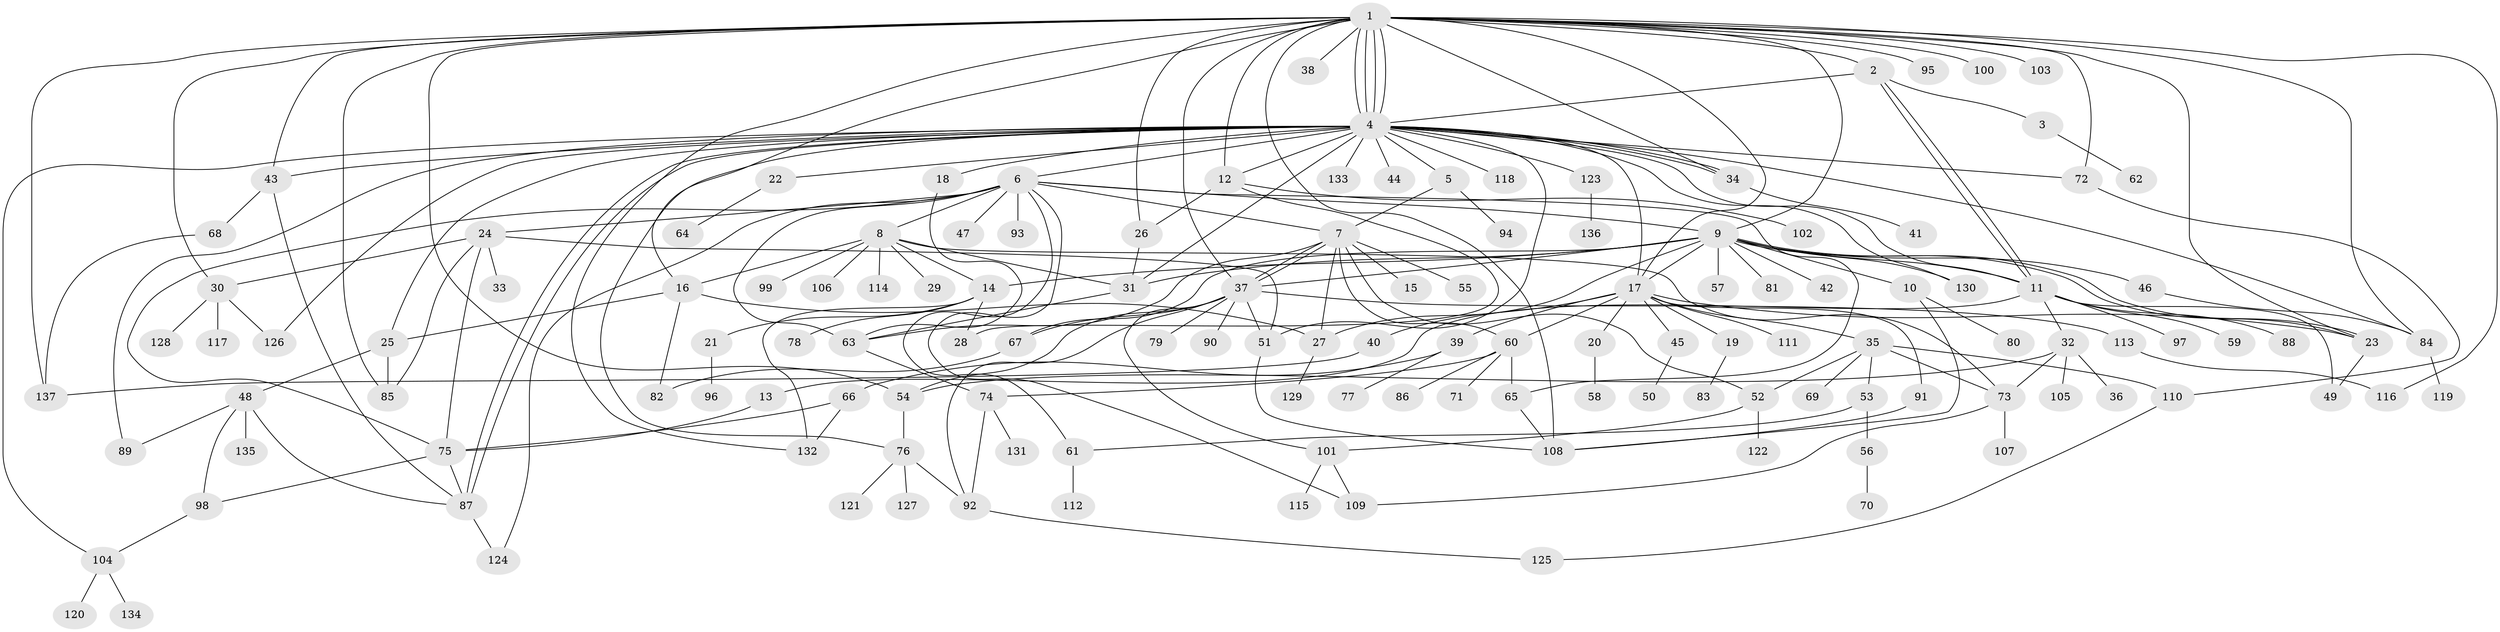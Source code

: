 // coarse degree distribution, {20: 0.014705882352941176, 5: 0.04411764705882353, 1: 0.5441176470588235, 27: 0.014705882352941176, 3: 0.08823529411764706, 12: 0.014705882352941176, 17: 0.014705882352941176, 9: 0.014705882352941176, 16: 0.014705882352941176, 2: 0.10294117647058823, 10: 0.014705882352941176, 7: 0.014705882352941176, 14: 0.014705882352941176, 8: 0.029411764705882353, 4: 0.04411764705882353, 6: 0.014705882352941176}
// Generated by graph-tools (version 1.1) at 2025/18/03/04/25 18:18:17]
// undirected, 137 vertices, 220 edges
graph export_dot {
graph [start="1"]
  node [color=gray90,style=filled];
  1;
  2;
  3;
  4;
  5;
  6;
  7;
  8;
  9;
  10;
  11;
  12;
  13;
  14;
  15;
  16;
  17;
  18;
  19;
  20;
  21;
  22;
  23;
  24;
  25;
  26;
  27;
  28;
  29;
  30;
  31;
  32;
  33;
  34;
  35;
  36;
  37;
  38;
  39;
  40;
  41;
  42;
  43;
  44;
  45;
  46;
  47;
  48;
  49;
  50;
  51;
  52;
  53;
  54;
  55;
  56;
  57;
  58;
  59;
  60;
  61;
  62;
  63;
  64;
  65;
  66;
  67;
  68;
  69;
  70;
  71;
  72;
  73;
  74;
  75;
  76;
  77;
  78;
  79;
  80;
  81;
  82;
  83;
  84;
  85;
  86;
  87;
  88;
  89;
  90;
  91;
  92;
  93;
  94;
  95;
  96;
  97;
  98;
  99;
  100;
  101;
  102;
  103;
  104;
  105;
  106;
  107;
  108;
  109;
  110;
  111;
  112;
  113;
  114;
  115;
  116;
  117;
  118;
  119;
  120;
  121;
  122;
  123;
  124;
  125;
  126;
  127;
  128;
  129;
  130;
  131;
  132;
  133;
  134;
  135;
  136;
  137;
  1 -- 2;
  1 -- 4;
  1 -- 4;
  1 -- 4;
  1 -- 4;
  1 -- 9;
  1 -- 12;
  1 -- 16;
  1 -- 17;
  1 -- 23;
  1 -- 26;
  1 -- 30;
  1 -- 34;
  1 -- 37;
  1 -- 38;
  1 -- 43;
  1 -- 54;
  1 -- 72;
  1 -- 84;
  1 -- 85;
  1 -- 95;
  1 -- 100;
  1 -- 103;
  1 -- 108;
  1 -- 116;
  1 -- 132;
  1 -- 137;
  2 -- 3;
  2 -- 4;
  2 -- 11;
  2 -- 11;
  3 -- 62;
  4 -- 5;
  4 -- 6;
  4 -- 11;
  4 -- 12;
  4 -- 17;
  4 -- 18;
  4 -- 22;
  4 -- 25;
  4 -- 31;
  4 -- 34;
  4 -- 34;
  4 -- 43;
  4 -- 44;
  4 -- 51;
  4 -- 72;
  4 -- 76;
  4 -- 84;
  4 -- 87;
  4 -- 87;
  4 -- 89;
  4 -- 104;
  4 -- 118;
  4 -- 123;
  4 -- 126;
  4 -- 130;
  4 -- 133;
  5 -- 7;
  5 -- 94;
  6 -- 7;
  6 -- 8;
  6 -- 9;
  6 -- 24;
  6 -- 47;
  6 -- 61;
  6 -- 63;
  6 -- 65;
  6 -- 75;
  6 -- 93;
  6 -- 109;
  6 -- 124;
  7 -- 15;
  7 -- 27;
  7 -- 37;
  7 -- 37;
  7 -- 52;
  7 -- 55;
  7 -- 60;
  7 -- 63;
  8 -- 14;
  8 -- 16;
  8 -- 29;
  8 -- 31;
  8 -- 73;
  8 -- 99;
  8 -- 106;
  8 -- 114;
  9 -- 10;
  9 -- 11;
  9 -- 14;
  9 -- 17;
  9 -- 23;
  9 -- 23;
  9 -- 27;
  9 -- 31;
  9 -- 37;
  9 -- 42;
  9 -- 46;
  9 -- 57;
  9 -- 67;
  9 -- 81;
  9 -- 130;
  10 -- 80;
  10 -- 108;
  11 -- 13;
  11 -- 32;
  11 -- 49;
  11 -- 59;
  11 -- 88;
  11 -- 97;
  12 -- 26;
  12 -- 28;
  12 -- 102;
  13 -- 75;
  14 -- 21;
  14 -- 28;
  14 -- 78;
  14 -- 132;
  16 -- 25;
  16 -- 27;
  16 -- 82;
  17 -- 19;
  17 -- 20;
  17 -- 23;
  17 -- 35;
  17 -- 39;
  17 -- 40;
  17 -- 45;
  17 -- 60;
  17 -- 91;
  17 -- 111;
  18 -- 63;
  19 -- 83;
  20 -- 58;
  21 -- 96;
  22 -- 64;
  23 -- 49;
  24 -- 30;
  24 -- 33;
  24 -- 51;
  24 -- 75;
  24 -- 85;
  25 -- 48;
  25 -- 85;
  26 -- 31;
  27 -- 129;
  30 -- 117;
  30 -- 126;
  30 -- 128;
  31 -- 63;
  32 -- 36;
  32 -- 54;
  32 -- 73;
  32 -- 105;
  34 -- 41;
  35 -- 52;
  35 -- 53;
  35 -- 69;
  35 -- 73;
  35 -- 110;
  37 -- 51;
  37 -- 54;
  37 -- 67;
  37 -- 79;
  37 -- 90;
  37 -- 92;
  37 -- 101;
  37 -- 113;
  39 -- 66;
  39 -- 77;
  40 -- 137;
  43 -- 68;
  43 -- 87;
  45 -- 50;
  46 -- 84;
  48 -- 87;
  48 -- 89;
  48 -- 98;
  48 -- 135;
  51 -- 108;
  52 -- 101;
  52 -- 122;
  53 -- 56;
  53 -- 61;
  54 -- 76;
  56 -- 70;
  60 -- 65;
  60 -- 71;
  60 -- 74;
  60 -- 86;
  61 -- 112;
  63 -- 74;
  65 -- 108;
  66 -- 75;
  66 -- 132;
  67 -- 82;
  68 -- 137;
  72 -- 110;
  73 -- 107;
  73 -- 109;
  74 -- 92;
  74 -- 131;
  75 -- 87;
  75 -- 98;
  76 -- 92;
  76 -- 121;
  76 -- 127;
  84 -- 119;
  87 -- 124;
  91 -- 108;
  92 -- 125;
  98 -- 104;
  101 -- 109;
  101 -- 115;
  104 -- 120;
  104 -- 134;
  110 -- 125;
  113 -- 116;
  123 -- 136;
}

